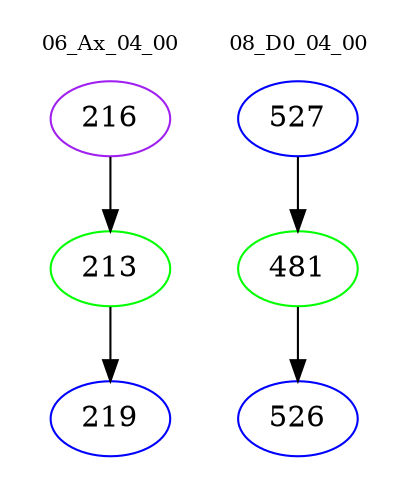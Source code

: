 digraph{
subgraph cluster_0 {
color = white
label = "06_Ax_04_00";
fontsize=10;
T0_216 [label="216", color="purple"]
T0_216 -> T0_213 [color="black"]
T0_213 [label="213", color="green"]
T0_213 -> T0_219 [color="black"]
T0_219 [label="219", color="blue"]
}
subgraph cluster_1 {
color = white
label = "08_D0_04_00";
fontsize=10;
T1_527 [label="527", color="blue"]
T1_527 -> T1_481 [color="black"]
T1_481 [label="481", color="green"]
T1_481 -> T1_526 [color="black"]
T1_526 [label="526", color="blue"]
}
}
